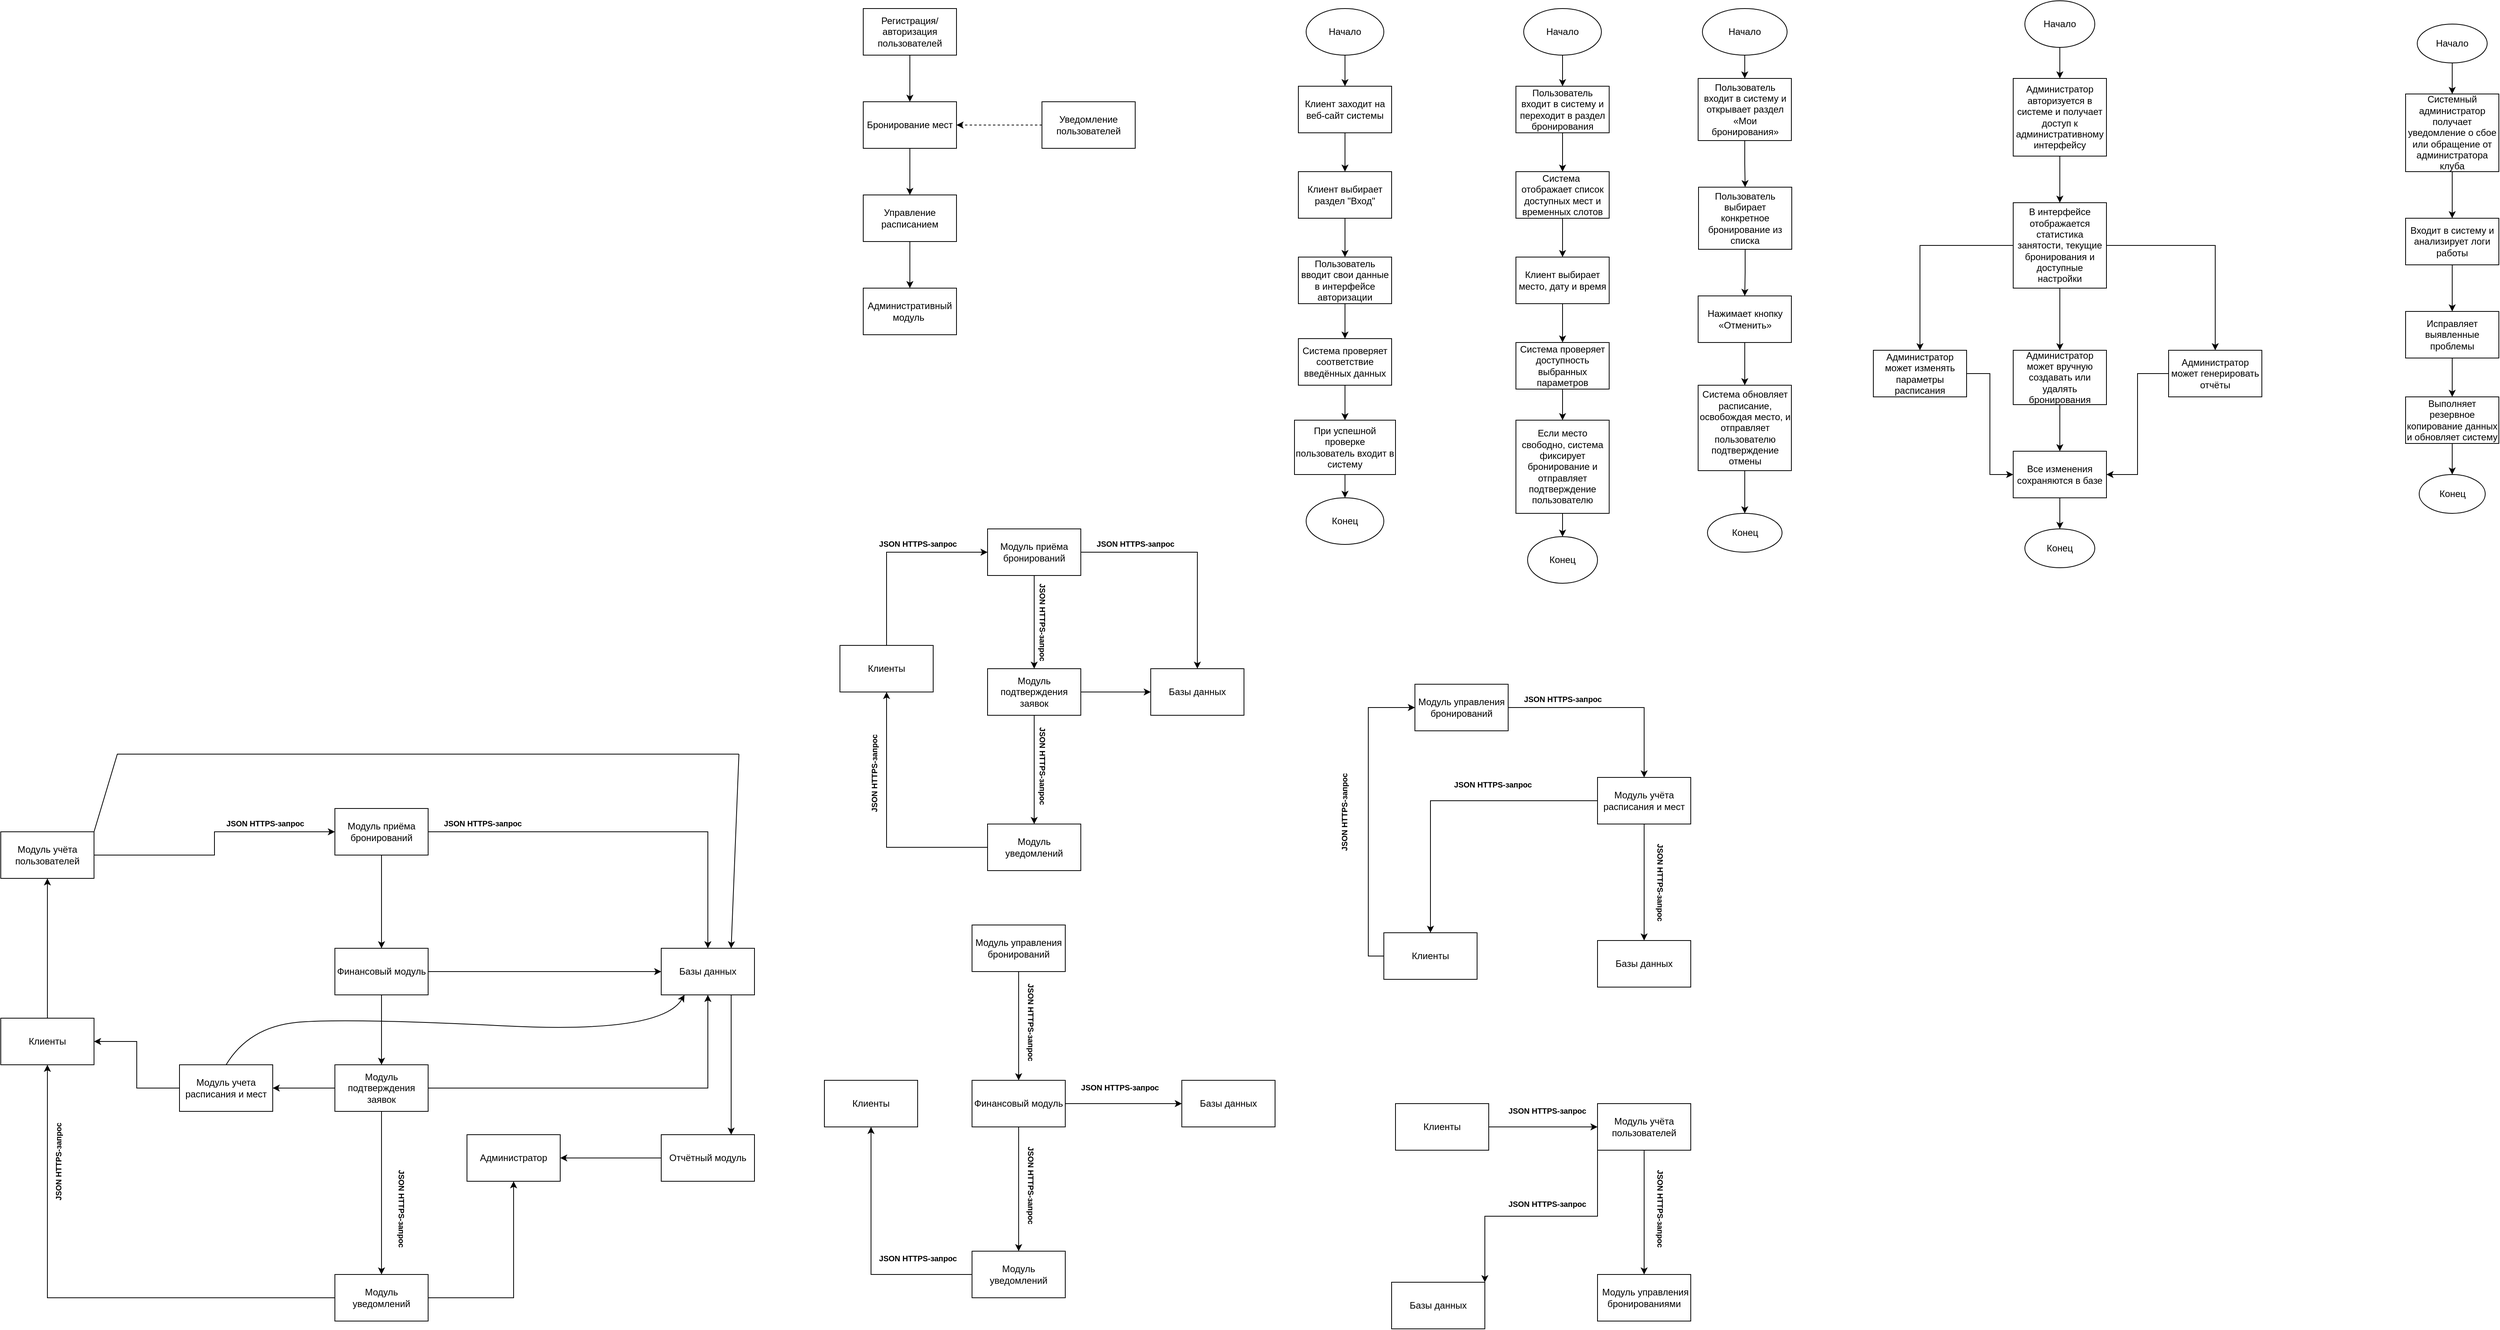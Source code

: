 <mxfile version="25.0.1">
  <diagram name="Страница — 1" id="2zbmFw_WOKYykeZ0wJA3">
    <mxGraphModel dx="4188" dy="932" grid="1" gridSize="10" guides="1" tooltips="1" connect="1" arrows="1" fold="1" page="1" pageScale="1" pageWidth="827" pageHeight="1169" math="0" shadow="0">
      <root>
        <mxCell id="0" />
        <mxCell id="1" parent="0" />
        <mxCell id="uDWhPEOCPgJteCF4P3Pc-1" value="Регистрация/авторизация пользователей" style="rounded=0;whiteSpace=wrap;html=1;" vertex="1" parent="1">
          <mxGeometry x="90" y="100" width="120" height="60" as="geometry" />
        </mxCell>
        <mxCell id="uDWhPEOCPgJteCF4P3Pc-7" style="edgeStyle=orthogonalEdgeStyle;rounded=0;orthogonalLoop=1;jettySize=auto;html=1;entryX=0.5;entryY=0;entryDx=0;entryDy=0;" edge="1" parent="1" source="uDWhPEOCPgJteCF4P3Pc-2" target="uDWhPEOCPgJteCF4P3Pc-3">
          <mxGeometry relative="1" as="geometry" />
        </mxCell>
        <mxCell id="uDWhPEOCPgJteCF4P3Pc-2" value="Бронирование мест" style="rounded=0;whiteSpace=wrap;html=1;" vertex="1" parent="1">
          <mxGeometry x="90" y="220" width="120" height="60" as="geometry" />
        </mxCell>
        <mxCell id="uDWhPEOCPgJteCF4P3Pc-8" style="edgeStyle=orthogonalEdgeStyle;rounded=0;orthogonalLoop=1;jettySize=auto;html=1;exitX=0.5;exitY=1;exitDx=0;exitDy=0;entryX=0.5;entryY=0;entryDx=0;entryDy=0;" edge="1" parent="1" source="uDWhPEOCPgJteCF4P3Pc-3" target="uDWhPEOCPgJteCF4P3Pc-5">
          <mxGeometry relative="1" as="geometry" />
        </mxCell>
        <mxCell id="uDWhPEOCPgJteCF4P3Pc-3" value="Управление расписанием" style="rounded=0;whiteSpace=wrap;html=1;" vertex="1" parent="1">
          <mxGeometry x="90" y="340" width="120" height="60" as="geometry" />
        </mxCell>
        <mxCell id="uDWhPEOCPgJteCF4P3Pc-9" style="edgeStyle=orthogonalEdgeStyle;rounded=0;orthogonalLoop=1;jettySize=auto;html=1;exitX=0;exitY=0.5;exitDx=0;exitDy=0;entryX=1;entryY=0.5;entryDx=0;entryDy=0;dashed=1;" edge="1" parent="1" source="uDWhPEOCPgJteCF4P3Pc-4" target="uDWhPEOCPgJteCF4P3Pc-2">
          <mxGeometry relative="1" as="geometry" />
        </mxCell>
        <mxCell id="uDWhPEOCPgJteCF4P3Pc-4" value="Уведомление пользователей" style="rounded=0;whiteSpace=wrap;html=1;" vertex="1" parent="1">
          <mxGeometry x="320" y="220" width="120" height="60" as="geometry" />
        </mxCell>
        <mxCell id="uDWhPEOCPgJteCF4P3Pc-5" value="Административный модуль&amp;nbsp;" style="rounded=0;whiteSpace=wrap;html=1;" vertex="1" parent="1">
          <mxGeometry x="90" y="460" width="120" height="60" as="geometry" />
        </mxCell>
        <mxCell id="uDWhPEOCPgJteCF4P3Pc-6" value="" style="endArrow=classic;html=1;rounded=0;exitX=0.5;exitY=1;exitDx=0;exitDy=0;entryX=0.5;entryY=0;entryDx=0;entryDy=0;" edge="1" parent="1" source="uDWhPEOCPgJteCF4P3Pc-1" target="uDWhPEOCPgJteCF4P3Pc-2">
          <mxGeometry width="50" height="50" relative="1" as="geometry">
            <mxPoint x="120" y="380" as="sourcePoint" />
            <mxPoint x="170" y="330" as="targetPoint" />
          </mxGeometry>
        </mxCell>
        <mxCell id="uDWhPEOCPgJteCF4P3Pc-12" value="" style="edgeStyle=orthogonalEdgeStyle;rounded=0;orthogonalLoop=1;jettySize=auto;html=1;" edge="1" parent="1" source="uDWhPEOCPgJteCF4P3Pc-10" target="uDWhPEOCPgJteCF4P3Pc-11">
          <mxGeometry relative="1" as="geometry" />
        </mxCell>
        <mxCell id="uDWhPEOCPgJteCF4P3Pc-10" value="Начало" style="ellipse;whiteSpace=wrap;html=1;" vertex="1" parent="1">
          <mxGeometry x="660" y="100" width="100" height="60" as="geometry" />
        </mxCell>
        <mxCell id="uDWhPEOCPgJteCF4P3Pc-14" value="" style="edgeStyle=orthogonalEdgeStyle;rounded=0;orthogonalLoop=1;jettySize=auto;html=1;" edge="1" parent="1" source="uDWhPEOCPgJteCF4P3Pc-11" target="uDWhPEOCPgJteCF4P3Pc-13">
          <mxGeometry relative="1" as="geometry" />
        </mxCell>
        <mxCell id="uDWhPEOCPgJteCF4P3Pc-11" value="Клиент заходит на веб-сайт системы" style="rounded=0;whiteSpace=wrap;html=1;" vertex="1" parent="1">
          <mxGeometry x="650" y="200" width="120" height="60" as="geometry" />
        </mxCell>
        <mxCell id="uDWhPEOCPgJteCF4P3Pc-16" value="" style="edgeStyle=orthogonalEdgeStyle;rounded=0;orthogonalLoop=1;jettySize=auto;html=1;" edge="1" parent="1" source="uDWhPEOCPgJteCF4P3Pc-13" target="uDWhPEOCPgJteCF4P3Pc-15">
          <mxGeometry relative="1" as="geometry" />
        </mxCell>
        <mxCell id="uDWhPEOCPgJteCF4P3Pc-13" value="Клиент выбирает раздел &quot;Вход&quot;" style="rounded=0;whiteSpace=wrap;html=1;" vertex="1" parent="1">
          <mxGeometry x="650" y="310" width="120" height="60" as="geometry" />
        </mxCell>
        <mxCell id="uDWhPEOCPgJteCF4P3Pc-22" value="" style="edgeStyle=orthogonalEdgeStyle;rounded=0;orthogonalLoop=1;jettySize=auto;html=1;" edge="1" parent="1" source="uDWhPEOCPgJteCF4P3Pc-15" target="uDWhPEOCPgJteCF4P3Pc-17">
          <mxGeometry relative="1" as="geometry" />
        </mxCell>
        <mxCell id="uDWhPEOCPgJteCF4P3Pc-15" value="Пользователь вводит свои данные в интерфейсе авторизации" style="rounded=0;whiteSpace=wrap;html=1;" vertex="1" parent="1">
          <mxGeometry x="650" y="420" width="120" height="60" as="geometry" />
        </mxCell>
        <mxCell id="uDWhPEOCPgJteCF4P3Pc-19" value="" style="edgeStyle=orthogonalEdgeStyle;rounded=0;orthogonalLoop=1;jettySize=auto;html=1;" edge="1" parent="1" source="uDWhPEOCPgJteCF4P3Pc-17" target="uDWhPEOCPgJteCF4P3Pc-18">
          <mxGeometry relative="1" as="geometry" />
        </mxCell>
        <mxCell id="uDWhPEOCPgJteCF4P3Pc-17" value="Система проверяет соответствие введённых данных" style="rounded=0;whiteSpace=wrap;html=1;" vertex="1" parent="1">
          <mxGeometry x="650" y="525" width="120" height="60" as="geometry" />
        </mxCell>
        <mxCell id="uDWhPEOCPgJteCF4P3Pc-21" value="" style="edgeStyle=orthogonalEdgeStyle;rounded=0;orthogonalLoop=1;jettySize=auto;html=1;" edge="1" parent="1" source="uDWhPEOCPgJteCF4P3Pc-18" target="uDWhPEOCPgJteCF4P3Pc-20">
          <mxGeometry relative="1" as="geometry" />
        </mxCell>
        <mxCell id="uDWhPEOCPgJteCF4P3Pc-18" value="При успешной проверке пользователь входит в систему" style="rounded=0;whiteSpace=wrap;html=1;" vertex="1" parent="1">
          <mxGeometry x="645" y="630" width="130" height="70" as="geometry" />
        </mxCell>
        <mxCell id="uDWhPEOCPgJteCF4P3Pc-20" value="Конец" style="ellipse;whiteSpace=wrap;html=1;" vertex="1" parent="1">
          <mxGeometry x="660" y="730" width="100" height="60" as="geometry" />
        </mxCell>
        <mxCell id="uDWhPEOCPgJteCF4P3Pc-25" value="" style="edgeStyle=orthogonalEdgeStyle;rounded=0;orthogonalLoop=1;jettySize=auto;html=1;" edge="1" parent="1" source="uDWhPEOCPgJteCF4P3Pc-23" target="uDWhPEOCPgJteCF4P3Pc-24">
          <mxGeometry relative="1" as="geometry" />
        </mxCell>
        <mxCell id="uDWhPEOCPgJteCF4P3Pc-23" value="Начало" style="ellipse;whiteSpace=wrap;html=1;" vertex="1" parent="1">
          <mxGeometry x="940" y="100" width="100" height="60" as="geometry" />
        </mxCell>
        <mxCell id="uDWhPEOCPgJteCF4P3Pc-27" value="" style="edgeStyle=orthogonalEdgeStyle;rounded=0;orthogonalLoop=1;jettySize=auto;html=1;" edge="1" parent="1" source="uDWhPEOCPgJteCF4P3Pc-24" target="uDWhPEOCPgJteCF4P3Pc-26">
          <mxGeometry relative="1" as="geometry" />
        </mxCell>
        <mxCell id="uDWhPEOCPgJteCF4P3Pc-24" value="Пользователь входит в систему и переходит в раздел бронирования" style="rounded=0;whiteSpace=wrap;html=1;" vertex="1" parent="1">
          <mxGeometry x="930" y="200" width="120" height="60" as="geometry" />
        </mxCell>
        <mxCell id="uDWhPEOCPgJteCF4P3Pc-29" value="" style="edgeStyle=orthogonalEdgeStyle;rounded=0;orthogonalLoop=1;jettySize=auto;html=1;" edge="1" parent="1" source="uDWhPEOCPgJteCF4P3Pc-26" target="uDWhPEOCPgJteCF4P3Pc-28">
          <mxGeometry relative="1" as="geometry" />
        </mxCell>
        <mxCell id="uDWhPEOCPgJteCF4P3Pc-26" value="Система&amp;nbsp; отображает список доступных мест и временных слотов" style="rounded=0;whiteSpace=wrap;html=1;" vertex="1" parent="1">
          <mxGeometry x="930" y="310" width="120" height="60" as="geometry" />
        </mxCell>
        <mxCell id="uDWhPEOCPgJteCF4P3Pc-31" value="" style="edgeStyle=orthogonalEdgeStyle;rounded=0;orthogonalLoop=1;jettySize=auto;html=1;" edge="1" parent="1" source="uDWhPEOCPgJteCF4P3Pc-28" target="uDWhPEOCPgJteCF4P3Pc-30">
          <mxGeometry relative="1" as="geometry" />
        </mxCell>
        <mxCell id="uDWhPEOCPgJteCF4P3Pc-28" value="Клиент выбирает место, дату и время" style="rounded=0;whiteSpace=wrap;html=1;" vertex="1" parent="1">
          <mxGeometry x="930" y="420" width="120" height="60" as="geometry" />
        </mxCell>
        <mxCell id="uDWhPEOCPgJteCF4P3Pc-33" value="" style="edgeStyle=orthogonalEdgeStyle;rounded=0;orthogonalLoop=1;jettySize=auto;html=1;" edge="1" parent="1" source="uDWhPEOCPgJteCF4P3Pc-30" target="uDWhPEOCPgJteCF4P3Pc-32">
          <mxGeometry relative="1" as="geometry" />
        </mxCell>
        <mxCell id="uDWhPEOCPgJteCF4P3Pc-30" value="Система проверяет доступность выбранных параметров" style="rounded=0;whiteSpace=wrap;html=1;" vertex="1" parent="1">
          <mxGeometry x="930" y="530" width="120" height="60" as="geometry" />
        </mxCell>
        <mxCell id="uDWhPEOCPgJteCF4P3Pc-35" value="" style="edgeStyle=orthogonalEdgeStyle;rounded=0;orthogonalLoop=1;jettySize=auto;html=1;" edge="1" parent="1" source="uDWhPEOCPgJteCF4P3Pc-32" target="uDWhPEOCPgJteCF4P3Pc-34">
          <mxGeometry relative="1" as="geometry" />
        </mxCell>
        <mxCell id="uDWhPEOCPgJteCF4P3Pc-32" value="Если место свободно, система фиксирует бронирование и отправляет подтверждение пользователю" style="rounded=0;whiteSpace=wrap;html=1;" vertex="1" parent="1">
          <mxGeometry x="930" y="630" width="120" height="120" as="geometry" />
        </mxCell>
        <mxCell id="uDWhPEOCPgJteCF4P3Pc-34" value="Конец" style="ellipse;whiteSpace=wrap;html=1;" vertex="1" parent="1">
          <mxGeometry x="945" y="780" width="90" height="60" as="geometry" />
        </mxCell>
        <mxCell id="uDWhPEOCPgJteCF4P3Pc-38" value="" style="edgeStyle=orthogonalEdgeStyle;rounded=0;orthogonalLoop=1;jettySize=auto;html=1;" edge="1" parent="1" source="uDWhPEOCPgJteCF4P3Pc-36" target="uDWhPEOCPgJteCF4P3Pc-37">
          <mxGeometry relative="1" as="geometry" />
        </mxCell>
        <mxCell id="uDWhPEOCPgJteCF4P3Pc-36" value="Начало" style="ellipse;whiteSpace=wrap;html=1;" vertex="1" parent="1">
          <mxGeometry x="1170" y="100" width="109" height="60" as="geometry" />
        </mxCell>
        <mxCell id="uDWhPEOCPgJteCF4P3Pc-40" value="" style="edgeStyle=orthogonalEdgeStyle;rounded=0;orthogonalLoop=1;jettySize=auto;html=1;" edge="1" parent="1" source="uDWhPEOCPgJteCF4P3Pc-37" target="uDWhPEOCPgJteCF4P3Pc-39">
          <mxGeometry relative="1" as="geometry" />
        </mxCell>
        <mxCell id="uDWhPEOCPgJteCF4P3Pc-37" value="Пользователь входит в систему и открывает раздел «Мои бронирования»" style="rounded=0;whiteSpace=wrap;html=1;" vertex="1" parent="1">
          <mxGeometry x="1164.5" y="190" width="120" height="80" as="geometry" />
        </mxCell>
        <mxCell id="uDWhPEOCPgJteCF4P3Pc-42" value="" style="edgeStyle=orthogonalEdgeStyle;rounded=0;orthogonalLoop=1;jettySize=auto;html=1;" edge="1" parent="1" source="uDWhPEOCPgJteCF4P3Pc-39" target="uDWhPEOCPgJteCF4P3Pc-41">
          <mxGeometry relative="1" as="geometry" />
        </mxCell>
        <mxCell id="uDWhPEOCPgJteCF4P3Pc-39" value="Пользователь выбирает конкретное бронирование из списка" style="rounded=0;whiteSpace=wrap;html=1;" vertex="1" parent="1">
          <mxGeometry x="1165" y="330" width="120" height="80" as="geometry" />
        </mxCell>
        <mxCell id="uDWhPEOCPgJteCF4P3Pc-44" value="" style="edgeStyle=orthogonalEdgeStyle;rounded=0;orthogonalLoop=1;jettySize=auto;html=1;" edge="1" parent="1" source="uDWhPEOCPgJteCF4P3Pc-41" target="uDWhPEOCPgJteCF4P3Pc-43">
          <mxGeometry relative="1" as="geometry" />
        </mxCell>
        <mxCell id="uDWhPEOCPgJteCF4P3Pc-41" value="Нажимает кнопку «Отменить»" style="whiteSpace=wrap;html=1;rounded=0;" vertex="1" parent="1">
          <mxGeometry x="1164.5" y="470" width="120" height="60" as="geometry" />
        </mxCell>
        <mxCell id="uDWhPEOCPgJteCF4P3Pc-46" value="" style="edgeStyle=orthogonalEdgeStyle;rounded=0;orthogonalLoop=1;jettySize=auto;html=1;" edge="1" parent="1" source="uDWhPEOCPgJteCF4P3Pc-43" target="uDWhPEOCPgJteCF4P3Pc-45">
          <mxGeometry relative="1" as="geometry" />
        </mxCell>
        <mxCell id="uDWhPEOCPgJteCF4P3Pc-43" value="Система обновляет расписание, освобождая место, и отправляет пользователю подтверждение отмены" style="whiteSpace=wrap;html=1;rounded=0;" vertex="1" parent="1">
          <mxGeometry x="1164.5" y="585" width="120" height="110" as="geometry" />
        </mxCell>
        <mxCell id="uDWhPEOCPgJteCF4P3Pc-45" value="Конец" style="ellipse;whiteSpace=wrap;html=1;" vertex="1" parent="1">
          <mxGeometry x="1176.5" y="750" width="96" height="50" as="geometry" />
        </mxCell>
        <mxCell id="uDWhPEOCPgJteCF4P3Pc-49" value="" style="edgeStyle=orthogonalEdgeStyle;rounded=0;orthogonalLoop=1;jettySize=auto;html=1;" edge="1" parent="1" source="uDWhPEOCPgJteCF4P3Pc-47" target="uDWhPEOCPgJteCF4P3Pc-48">
          <mxGeometry relative="1" as="geometry" />
        </mxCell>
        <mxCell id="uDWhPEOCPgJteCF4P3Pc-47" value="Начало" style="ellipse;whiteSpace=wrap;html=1;" vertex="1" parent="1">
          <mxGeometry x="1585" y="90" width="90" height="60" as="geometry" />
        </mxCell>
        <mxCell id="uDWhPEOCPgJteCF4P3Pc-51" value="" style="edgeStyle=orthogonalEdgeStyle;rounded=0;orthogonalLoop=1;jettySize=auto;html=1;" edge="1" parent="1" source="uDWhPEOCPgJteCF4P3Pc-48" target="uDWhPEOCPgJteCF4P3Pc-50">
          <mxGeometry relative="1" as="geometry" />
        </mxCell>
        <mxCell id="uDWhPEOCPgJteCF4P3Pc-48" value="Администратор авторизуется в системе и получает доступ к административному интерфейсу" style="rounded=0;whiteSpace=wrap;html=1;" vertex="1" parent="1">
          <mxGeometry x="1570" y="190" width="120" height="100" as="geometry" />
        </mxCell>
        <mxCell id="uDWhPEOCPgJteCF4P3Pc-55" style="edgeStyle=orthogonalEdgeStyle;rounded=0;orthogonalLoop=1;jettySize=auto;html=1;entryX=0.5;entryY=0;entryDx=0;entryDy=0;" edge="1" parent="1" source="uDWhPEOCPgJteCF4P3Pc-50" target="uDWhPEOCPgJteCF4P3Pc-52">
          <mxGeometry relative="1" as="geometry" />
        </mxCell>
        <mxCell id="uDWhPEOCPgJteCF4P3Pc-56" style="edgeStyle=orthogonalEdgeStyle;rounded=0;orthogonalLoop=1;jettySize=auto;html=1;entryX=0.5;entryY=0;entryDx=0;entryDy=0;" edge="1" parent="1" source="uDWhPEOCPgJteCF4P3Pc-50" target="uDWhPEOCPgJteCF4P3Pc-53">
          <mxGeometry relative="1" as="geometry" />
        </mxCell>
        <mxCell id="uDWhPEOCPgJteCF4P3Pc-57" style="edgeStyle=orthogonalEdgeStyle;rounded=0;orthogonalLoop=1;jettySize=auto;html=1;entryX=0.5;entryY=0;entryDx=0;entryDy=0;" edge="1" parent="1" source="uDWhPEOCPgJteCF4P3Pc-50" target="uDWhPEOCPgJteCF4P3Pc-54">
          <mxGeometry relative="1" as="geometry" />
        </mxCell>
        <mxCell id="uDWhPEOCPgJteCF4P3Pc-50" value="В интерфейсе отображается статистика занятости, текущие бронирования и доступные настройки" style="rounded=0;whiteSpace=wrap;html=1;" vertex="1" parent="1">
          <mxGeometry x="1570" y="350" width="120" height="110" as="geometry" />
        </mxCell>
        <mxCell id="uDWhPEOCPgJteCF4P3Pc-59" style="edgeStyle=orthogonalEdgeStyle;rounded=0;orthogonalLoop=1;jettySize=auto;html=1;entryX=0;entryY=0.5;entryDx=0;entryDy=0;" edge="1" parent="1" source="uDWhPEOCPgJteCF4P3Pc-52" target="uDWhPEOCPgJteCF4P3Pc-58">
          <mxGeometry relative="1" as="geometry" />
        </mxCell>
        <mxCell id="uDWhPEOCPgJteCF4P3Pc-52" value="Администратор может&amp;nbsp;изменять параметры расписания" style="rounded=0;whiteSpace=wrap;html=1;" vertex="1" parent="1">
          <mxGeometry x="1390" y="540" width="120" height="60" as="geometry" />
        </mxCell>
        <mxCell id="uDWhPEOCPgJteCF4P3Pc-60" style="edgeStyle=orthogonalEdgeStyle;rounded=0;orthogonalLoop=1;jettySize=auto;html=1;entryX=0.5;entryY=0;entryDx=0;entryDy=0;" edge="1" parent="1" source="uDWhPEOCPgJteCF4P3Pc-53" target="uDWhPEOCPgJteCF4P3Pc-58">
          <mxGeometry relative="1" as="geometry" />
        </mxCell>
        <mxCell id="uDWhPEOCPgJteCF4P3Pc-53" value="Администратор может&amp;nbsp;вручную создавать или удалять бронирования" style="rounded=0;whiteSpace=wrap;html=1;" vertex="1" parent="1">
          <mxGeometry x="1570" y="540" width="120" height="70" as="geometry" />
        </mxCell>
        <mxCell id="uDWhPEOCPgJteCF4P3Pc-61" style="edgeStyle=orthogonalEdgeStyle;rounded=0;orthogonalLoop=1;jettySize=auto;html=1;entryX=1;entryY=0.5;entryDx=0;entryDy=0;" edge="1" parent="1" source="uDWhPEOCPgJteCF4P3Pc-54" target="uDWhPEOCPgJteCF4P3Pc-58">
          <mxGeometry relative="1" as="geometry" />
        </mxCell>
        <mxCell id="uDWhPEOCPgJteCF4P3Pc-54" value="Администратор может&amp;nbsp;генерировать отчёты" style="rounded=0;whiteSpace=wrap;html=1;" vertex="1" parent="1">
          <mxGeometry x="1770" y="540" width="120" height="60" as="geometry" />
        </mxCell>
        <mxCell id="uDWhPEOCPgJteCF4P3Pc-63" value="" style="edgeStyle=orthogonalEdgeStyle;rounded=0;orthogonalLoop=1;jettySize=auto;html=1;" edge="1" parent="1" source="uDWhPEOCPgJteCF4P3Pc-58" target="uDWhPEOCPgJteCF4P3Pc-62">
          <mxGeometry relative="1" as="geometry" />
        </mxCell>
        <mxCell id="uDWhPEOCPgJteCF4P3Pc-58" value="Все изменения сохраняются в базе" style="rounded=0;whiteSpace=wrap;html=1;" vertex="1" parent="1">
          <mxGeometry x="1570" y="670" width="120" height="60" as="geometry" />
        </mxCell>
        <mxCell id="uDWhPEOCPgJteCF4P3Pc-62" value="Конец" style="ellipse;whiteSpace=wrap;html=1;" vertex="1" parent="1">
          <mxGeometry x="1585" y="770" width="90" height="50" as="geometry" />
        </mxCell>
        <mxCell id="uDWhPEOCPgJteCF4P3Pc-66" value="" style="edgeStyle=orthogonalEdgeStyle;rounded=0;orthogonalLoop=1;jettySize=auto;html=1;" edge="1" parent="1" source="uDWhPEOCPgJteCF4P3Pc-64" target="uDWhPEOCPgJteCF4P3Pc-65">
          <mxGeometry relative="1" as="geometry" />
        </mxCell>
        <mxCell id="uDWhPEOCPgJteCF4P3Pc-64" value="Начало" style="ellipse;whiteSpace=wrap;html=1;" vertex="1" parent="1">
          <mxGeometry x="2090" y="120" width="90" height="50" as="geometry" />
        </mxCell>
        <mxCell id="uDWhPEOCPgJteCF4P3Pc-68" value="" style="edgeStyle=orthogonalEdgeStyle;rounded=0;orthogonalLoop=1;jettySize=auto;html=1;" edge="1" parent="1" source="uDWhPEOCPgJteCF4P3Pc-65" target="uDWhPEOCPgJteCF4P3Pc-67">
          <mxGeometry relative="1" as="geometry" />
        </mxCell>
        <mxCell id="uDWhPEOCPgJteCF4P3Pc-65" value="Системный администратор получает уведомление о сбое или обращение от администратора клуба" style="rounded=0;whiteSpace=wrap;html=1;" vertex="1" parent="1">
          <mxGeometry x="2075" y="210" width="120" height="100" as="geometry" />
        </mxCell>
        <mxCell id="uDWhPEOCPgJteCF4P3Pc-70" value="" style="edgeStyle=orthogonalEdgeStyle;rounded=0;orthogonalLoop=1;jettySize=auto;html=1;" edge="1" parent="1" source="uDWhPEOCPgJteCF4P3Pc-67" target="uDWhPEOCPgJteCF4P3Pc-69">
          <mxGeometry relative="1" as="geometry" />
        </mxCell>
        <mxCell id="uDWhPEOCPgJteCF4P3Pc-67" value="Входит в систему и анализирует логи работы" style="rounded=0;whiteSpace=wrap;html=1;" vertex="1" parent="1">
          <mxGeometry x="2075" y="370" width="120" height="60" as="geometry" />
        </mxCell>
        <mxCell id="uDWhPEOCPgJteCF4P3Pc-72" value="" style="edgeStyle=orthogonalEdgeStyle;rounded=0;orthogonalLoop=1;jettySize=auto;html=1;" edge="1" parent="1" source="uDWhPEOCPgJteCF4P3Pc-69" target="uDWhPEOCPgJteCF4P3Pc-71">
          <mxGeometry relative="1" as="geometry" />
        </mxCell>
        <mxCell id="uDWhPEOCPgJteCF4P3Pc-69" value="Исправляет выявленные проблемы" style="rounded=0;whiteSpace=wrap;html=1;" vertex="1" parent="1">
          <mxGeometry x="2075" y="490" width="120" height="60" as="geometry" />
        </mxCell>
        <mxCell id="uDWhPEOCPgJteCF4P3Pc-74" value="" style="edgeStyle=orthogonalEdgeStyle;rounded=0;orthogonalLoop=1;jettySize=auto;html=1;" edge="1" parent="1" source="uDWhPEOCPgJteCF4P3Pc-71" target="uDWhPEOCPgJteCF4P3Pc-73">
          <mxGeometry relative="1" as="geometry" />
        </mxCell>
        <mxCell id="uDWhPEOCPgJteCF4P3Pc-71" value="Выполняет резервное копирование данных и обновляет систему" style="rounded=0;whiteSpace=wrap;html=1;" vertex="1" parent="1">
          <mxGeometry x="2075" y="600" width="120" height="60" as="geometry" />
        </mxCell>
        <mxCell id="uDWhPEOCPgJteCF4P3Pc-73" value="Конец" style="ellipse;whiteSpace=wrap;html=1;" vertex="1" parent="1">
          <mxGeometry x="2092.5" y="700" width="85" height="50" as="geometry" />
        </mxCell>
        <mxCell id="uDWhPEOCPgJteCF4P3Pc-81" style="edgeStyle=orthogonalEdgeStyle;rounded=0;orthogonalLoop=1;jettySize=auto;html=1;exitX=0.5;exitY=0;exitDx=0;exitDy=0;entryX=0;entryY=0.5;entryDx=0;entryDy=0;" edge="1" parent="1" source="uDWhPEOCPgJteCF4P3Pc-75" target="uDWhPEOCPgJteCF4P3Pc-76">
          <mxGeometry relative="1" as="geometry" />
        </mxCell>
        <mxCell id="uDWhPEOCPgJteCF4P3Pc-75" value="Клиенты" style="rounded=0;whiteSpace=wrap;html=1;" vertex="1" parent="1">
          <mxGeometry x="60" y="920" width="120" height="60" as="geometry" />
        </mxCell>
        <mxCell id="uDWhPEOCPgJteCF4P3Pc-82" style="edgeStyle=orthogonalEdgeStyle;rounded=0;orthogonalLoop=1;jettySize=auto;html=1;exitX=1;exitY=0.5;exitDx=0;exitDy=0;entryX=0.5;entryY=0;entryDx=0;entryDy=0;" edge="1" parent="1" source="uDWhPEOCPgJteCF4P3Pc-76" target="uDWhPEOCPgJteCF4P3Pc-77">
          <mxGeometry relative="1" as="geometry" />
        </mxCell>
        <mxCell id="uDWhPEOCPgJteCF4P3Pc-83" style="edgeStyle=orthogonalEdgeStyle;rounded=0;orthogonalLoop=1;jettySize=auto;html=1;exitX=0.5;exitY=1;exitDx=0;exitDy=0;entryX=0.5;entryY=0;entryDx=0;entryDy=0;" edge="1" parent="1" source="uDWhPEOCPgJteCF4P3Pc-76" target="uDWhPEOCPgJteCF4P3Pc-78">
          <mxGeometry relative="1" as="geometry" />
        </mxCell>
        <mxCell id="uDWhPEOCPgJteCF4P3Pc-76" value="Модуль приёма бронирований" style="rounded=0;whiteSpace=wrap;html=1;" vertex="1" parent="1">
          <mxGeometry x="250" y="770" width="120" height="60" as="geometry" />
        </mxCell>
        <mxCell id="uDWhPEOCPgJteCF4P3Pc-77" value="Базы данных" style="rounded=0;whiteSpace=wrap;html=1;" vertex="1" parent="1">
          <mxGeometry x="460" y="950" width="120" height="60" as="geometry" />
        </mxCell>
        <mxCell id="uDWhPEOCPgJteCF4P3Pc-84" style="edgeStyle=orthogonalEdgeStyle;rounded=0;orthogonalLoop=1;jettySize=auto;html=1;exitX=1;exitY=0.5;exitDx=0;exitDy=0;" edge="1" parent="1" source="uDWhPEOCPgJteCF4P3Pc-78" target="uDWhPEOCPgJteCF4P3Pc-77">
          <mxGeometry relative="1" as="geometry" />
        </mxCell>
        <mxCell id="uDWhPEOCPgJteCF4P3Pc-85" value="" style="edgeStyle=orthogonalEdgeStyle;rounded=0;orthogonalLoop=1;jettySize=auto;html=1;" edge="1" parent="1" source="uDWhPEOCPgJteCF4P3Pc-78" target="uDWhPEOCPgJteCF4P3Pc-79">
          <mxGeometry relative="1" as="geometry" />
        </mxCell>
        <mxCell id="uDWhPEOCPgJteCF4P3Pc-78" value="Модуль подтверждения заявок" style="rounded=0;whiteSpace=wrap;html=1;" vertex="1" parent="1">
          <mxGeometry x="250" y="950" width="120" height="60" as="geometry" />
        </mxCell>
        <mxCell id="uDWhPEOCPgJteCF4P3Pc-86" style="edgeStyle=orthogonalEdgeStyle;rounded=0;orthogonalLoop=1;jettySize=auto;html=1;exitX=0;exitY=0.5;exitDx=0;exitDy=0;entryX=0.5;entryY=1;entryDx=0;entryDy=0;" edge="1" parent="1" source="uDWhPEOCPgJteCF4P3Pc-79" target="uDWhPEOCPgJteCF4P3Pc-75">
          <mxGeometry relative="1" as="geometry" />
        </mxCell>
        <mxCell id="uDWhPEOCPgJteCF4P3Pc-79" value="Модуль уведомлений" style="rounded=0;whiteSpace=wrap;html=1;" vertex="1" parent="1">
          <mxGeometry x="250" y="1150" width="120" height="60" as="geometry" />
        </mxCell>
        <mxCell id="uDWhPEOCPgJteCF4P3Pc-87" value="&lt;font style=&quot;font-size: 10px;&quot;&gt;JSON HTTPS-запрос&lt;/font&gt;" style="text;strokeColor=none;fillColor=none;html=1;fontSize=24;fontStyle=1;verticalAlign=middle;align=center;" vertex="1" parent="1">
          <mxGeometry x="100" y="760" width="120" height="50" as="geometry" />
        </mxCell>
        <mxCell id="uDWhPEOCPgJteCF4P3Pc-88" value="&lt;font style=&quot;font-size: 10px;&quot;&gt;JSON HTTPS-запрос&lt;/font&gt;" style="text;strokeColor=none;fillColor=none;html=1;fontSize=24;fontStyle=1;verticalAlign=middle;align=center;" vertex="1" parent="1">
          <mxGeometry x="380" y="760" width="120" height="50" as="geometry" />
        </mxCell>
        <mxCell id="uDWhPEOCPgJteCF4P3Pc-89" value="&lt;font style=&quot;font-size: 10px;&quot;&gt;JSON HTTPS-запрос&lt;/font&gt;" style="text;strokeColor=none;fillColor=none;html=1;fontSize=24;fontStyle=1;verticalAlign=middle;align=center;rotation=90;" vertex="1" parent="1">
          <mxGeometry x="290" y="880" width="70" height="20" as="geometry" />
        </mxCell>
        <mxCell id="uDWhPEOCPgJteCF4P3Pc-91" value="&lt;font style=&quot;font-size: 10px;&quot;&gt;JSON HTTPS-запрос&lt;/font&gt;" style="text;strokeColor=none;fillColor=none;html=1;fontSize=24;fontStyle=1;verticalAlign=middle;align=center;rotation=90;" vertex="1" parent="1">
          <mxGeometry x="265" y="1050" width="120" height="50" as="geometry" />
        </mxCell>
        <mxCell id="uDWhPEOCPgJteCF4P3Pc-92" value="&lt;font style=&quot;font-size: 10px;&quot;&gt;JSON HTTPS-запрос&lt;/font&gt;" style="text;strokeColor=none;fillColor=none;html=1;fontSize=24;fontStyle=1;verticalAlign=middle;align=center;rotation=-90;" vertex="1" parent="1">
          <mxGeometry x="40" y="1060" width="120" height="50" as="geometry" />
        </mxCell>
        <mxCell id="uDWhPEOCPgJteCF4P3Pc-96" style="edgeStyle=orthogonalEdgeStyle;rounded=0;orthogonalLoop=1;jettySize=auto;html=1;entryX=0.5;entryY=0;entryDx=0;entryDy=0;" edge="1" parent="1" source="uDWhPEOCPgJteCF4P3Pc-93" target="uDWhPEOCPgJteCF4P3Pc-95">
          <mxGeometry relative="1" as="geometry" />
        </mxCell>
        <mxCell id="uDWhPEOCPgJteCF4P3Pc-93" value="Модуль управления бронирований" style="rounded=0;whiteSpace=wrap;html=1;" vertex="1" parent="1">
          <mxGeometry x="800" y="970" width="120" height="60" as="geometry" />
        </mxCell>
        <mxCell id="uDWhPEOCPgJteCF4P3Pc-102" value="" style="edgeStyle=orthogonalEdgeStyle;rounded=0;orthogonalLoop=1;jettySize=auto;html=1;" edge="1" parent="1" source="uDWhPEOCPgJteCF4P3Pc-95" target="uDWhPEOCPgJteCF4P3Pc-97">
          <mxGeometry relative="1" as="geometry" />
        </mxCell>
        <mxCell id="uDWhPEOCPgJteCF4P3Pc-103" style="edgeStyle=orthogonalEdgeStyle;rounded=0;orthogonalLoop=1;jettySize=auto;html=1;" edge="1" parent="1" source="uDWhPEOCPgJteCF4P3Pc-95" target="uDWhPEOCPgJteCF4P3Pc-100">
          <mxGeometry relative="1" as="geometry" />
        </mxCell>
        <mxCell id="uDWhPEOCPgJteCF4P3Pc-95" value="Модуль учёта расписания и мест" style="rounded=0;whiteSpace=wrap;html=1;" vertex="1" parent="1">
          <mxGeometry x="1035" y="1090" width="120" height="60" as="geometry" />
        </mxCell>
        <mxCell id="uDWhPEOCPgJteCF4P3Pc-97" value="Базы данных" style="rounded=0;whiteSpace=wrap;html=1;" vertex="1" parent="1">
          <mxGeometry x="1035" y="1300" width="120" height="60" as="geometry" />
        </mxCell>
        <mxCell id="uDWhPEOCPgJteCF4P3Pc-104" style="edgeStyle=orthogonalEdgeStyle;rounded=0;orthogonalLoop=1;jettySize=auto;html=1;exitX=0;exitY=0.5;exitDx=0;exitDy=0;entryX=0;entryY=0.5;entryDx=0;entryDy=0;" edge="1" parent="1" source="uDWhPEOCPgJteCF4P3Pc-100" target="uDWhPEOCPgJteCF4P3Pc-93">
          <mxGeometry relative="1" as="geometry" />
        </mxCell>
        <mxCell id="uDWhPEOCPgJteCF4P3Pc-100" value="Клиенты" style="rounded=0;whiteSpace=wrap;html=1;" vertex="1" parent="1">
          <mxGeometry x="760" y="1290" width="120" height="60" as="geometry" />
        </mxCell>
        <mxCell id="uDWhPEOCPgJteCF4P3Pc-105" value="&lt;font style=&quot;font-size: 10px;&quot;&gt;JSON HTTPS-запрос&lt;/font&gt;" style="text;strokeColor=none;fillColor=none;html=1;fontSize=24;fontStyle=1;verticalAlign=middle;align=center;" vertex="1" parent="1">
          <mxGeometry x="930" y="960" width="120" height="50" as="geometry" />
        </mxCell>
        <mxCell id="uDWhPEOCPgJteCF4P3Pc-106" value="&lt;font style=&quot;font-size: 10px;&quot;&gt;JSON HTTPS-запрос&lt;/font&gt;" style="text;strokeColor=none;fillColor=none;html=1;fontSize=24;fontStyle=1;verticalAlign=middle;align=center;" vertex="1" parent="1">
          <mxGeometry x="840" y="1070" width="120" height="50" as="geometry" />
        </mxCell>
        <mxCell id="uDWhPEOCPgJteCF4P3Pc-107" value="&lt;font style=&quot;font-size: 10px;&quot;&gt;JSON HTTPS-запрос&lt;/font&gt;" style="text;strokeColor=none;fillColor=none;html=1;fontSize=24;fontStyle=1;verticalAlign=middle;align=center;rotation=-90;" vertex="1" parent="1">
          <mxGeometry x="645" y="1110" width="120" height="50" as="geometry" />
        </mxCell>
        <mxCell id="uDWhPEOCPgJteCF4P3Pc-108" value="&lt;font style=&quot;font-size: 10px;&quot;&gt;JSON HTTPS-запрос&lt;/font&gt;" style="text;strokeColor=none;fillColor=none;html=1;fontSize=24;fontStyle=1;verticalAlign=middle;align=center;rotation=90;" vertex="1" parent="1">
          <mxGeometry x="1060" y="1200" width="120" height="50" as="geometry" />
        </mxCell>
        <mxCell id="uDWhPEOCPgJteCF4P3Pc-117" value="" style="edgeStyle=orthogonalEdgeStyle;rounded=0;orthogonalLoop=1;jettySize=auto;html=1;" edge="1" parent="1" source="uDWhPEOCPgJteCF4P3Pc-109" target="uDWhPEOCPgJteCF4P3Pc-112">
          <mxGeometry relative="1" as="geometry" />
        </mxCell>
        <mxCell id="uDWhPEOCPgJteCF4P3Pc-118" value="" style="edgeStyle=orthogonalEdgeStyle;rounded=0;orthogonalLoop=1;jettySize=auto;html=1;" edge="1" parent="1" source="uDWhPEOCPgJteCF4P3Pc-109" target="uDWhPEOCPgJteCF4P3Pc-114">
          <mxGeometry relative="1" as="geometry" />
        </mxCell>
        <mxCell id="uDWhPEOCPgJteCF4P3Pc-109" value="Финансовый модуль" style="rounded=0;whiteSpace=wrap;html=1;" vertex="1" parent="1">
          <mxGeometry x="230" y="1480" width="120" height="60" as="geometry" />
        </mxCell>
        <mxCell id="uDWhPEOCPgJteCF4P3Pc-116" value="" style="edgeStyle=orthogonalEdgeStyle;rounded=0;orthogonalLoop=1;jettySize=auto;html=1;" edge="1" parent="1" source="uDWhPEOCPgJteCF4P3Pc-110" target="uDWhPEOCPgJteCF4P3Pc-109">
          <mxGeometry relative="1" as="geometry" />
        </mxCell>
        <mxCell id="uDWhPEOCPgJteCF4P3Pc-110" value="Модуль управления бронирований" style="rounded=0;whiteSpace=wrap;html=1;" vertex="1" parent="1">
          <mxGeometry x="230" y="1280" width="120" height="60" as="geometry" />
        </mxCell>
        <mxCell id="uDWhPEOCPgJteCF4P3Pc-112" value="Базы данных" style="rounded=0;whiteSpace=wrap;html=1;" vertex="1" parent="1">
          <mxGeometry x="500" y="1480" width="120" height="60" as="geometry" />
        </mxCell>
        <mxCell id="uDWhPEOCPgJteCF4P3Pc-121" style="edgeStyle=orthogonalEdgeStyle;rounded=0;orthogonalLoop=1;jettySize=auto;html=1;exitX=0;exitY=0.5;exitDx=0;exitDy=0;entryX=0.5;entryY=1;entryDx=0;entryDy=0;" edge="1" parent="1" source="uDWhPEOCPgJteCF4P3Pc-114" target="uDWhPEOCPgJteCF4P3Pc-120">
          <mxGeometry relative="1" as="geometry" />
        </mxCell>
        <mxCell id="uDWhPEOCPgJteCF4P3Pc-114" value="Модуль уведомлений" style="rounded=0;whiteSpace=wrap;html=1;" vertex="1" parent="1">
          <mxGeometry x="230" y="1700" width="120" height="60" as="geometry" />
        </mxCell>
        <mxCell id="uDWhPEOCPgJteCF4P3Pc-120" value="Клиенты" style="rounded=0;whiteSpace=wrap;html=1;" vertex="1" parent="1">
          <mxGeometry x="40" y="1480" width="120" height="60" as="geometry" />
        </mxCell>
        <mxCell id="uDWhPEOCPgJteCF4P3Pc-122" value="&lt;font style=&quot;font-size: 10px;&quot;&gt;JSON HTTPS-запрос&lt;/font&gt;" style="text;strokeColor=none;fillColor=none;html=1;fontSize=24;fontStyle=1;verticalAlign=middle;align=center;rotation=90;" vertex="1" parent="1">
          <mxGeometry x="250" y="1380" width="120" height="50" as="geometry" />
        </mxCell>
        <mxCell id="uDWhPEOCPgJteCF4P3Pc-123" value="&lt;font style=&quot;font-size: 10px;&quot;&gt;JSON HTTPS-запрос&lt;/font&gt;" style="text;strokeColor=none;fillColor=none;html=1;fontSize=24;fontStyle=1;verticalAlign=middle;align=center;rotation=90;" vertex="1" parent="1">
          <mxGeometry x="250" y="1590" width="120" height="50" as="geometry" />
        </mxCell>
        <mxCell id="uDWhPEOCPgJteCF4P3Pc-124" value="&lt;font style=&quot;font-size: 10px;&quot;&gt;JSON HTTPS-запрос&lt;/font&gt;" style="text;strokeColor=none;fillColor=none;html=1;fontSize=24;fontStyle=1;verticalAlign=middle;align=center;rotation=0;" vertex="1" parent="1">
          <mxGeometry x="360" y="1460" width="120" height="50" as="geometry" />
        </mxCell>
        <mxCell id="uDWhPEOCPgJteCF4P3Pc-126" value="&lt;font style=&quot;font-size: 10px;&quot;&gt;JSON HTTPS-запрос&lt;/font&gt;" style="text;strokeColor=none;fillColor=none;html=1;fontSize=24;fontStyle=1;verticalAlign=middle;align=center;rotation=0;" vertex="1" parent="1">
          <mxGeometry x="100" y="1680" width="120" height="50" as="geometry" />
        </mxCell>
        <mxCell id="uDWhPEOCPgJteCF4P3Pc-134" value="" style="edgeStyle=orthogonalEdgeStyle;rounded=0;orthogonalLoop=1;jettySize=auto;html=1;" edge="1" parent="1" source="uDWhPEOCPgJteCF4P3Pc-127" target="uDWhPEOCPgJteCF4P3Pc-129">
          <mxGeometry relative="1" as="geometry" />
        </mxCell>
        <mxCell id="uDWhPEOCPgJteCF4P3Pc-127" value="Клиенты" style="rounded=0;whiteSpace=wrap;html=1;" vertex="1" parent="1">
          <mxGeometry x="775" y="1510" width="120" height="60" as="geometry" />
        </mxCell>
        <mxCell id="uDWhPEOCPgJteCF4P3Pc-135" value="" style="edgeStyle=orthogonalEdgeStyle;rounded=0;orthogonalLoop=1;jettySize=auto;html=1;" edge="1" parent="1" source="uDWhPEOCPgJteCF4P3Pc-129" target="uDWhPEOCPgJteCF4P3Pc-133">
          <mxGeometry relative="1" as="geometry" />
        </mxCell>
        <mxCell id="uDWhPEOCPgJteCF4P3Pc-136" style="edgeStyle=orthogonalEdgeStyle;rounded=0;orthogonalLoop=1;jettySize=auto;html=1;exitX=0;exitY=1;exitDx=0;exitDy=0;entryX=1;entryY=0;entryDx=0;entryDy=0;" edge="1" parent="1" source="uDWhPEOCPgJteCF4P3Pc-129" target="uDWhPEOCPgJteCF4P3Pc-131">
          <mxGeometry relative="1" as="geometry" />
        </mxCell>
        <mxCell id="uDWhPEOCPgJteCF4P3Pc-129" value="Модуль учёта пользователей" style="rounded=0;whiteSpace=wrap;html=1;" vertex="1" parent="1">
          <mxGeometry x="1035" y="1510" width="120" height="60" as="geometry" />
        </mxCell>
        <mxCell id="uDWhPEOCPgJteCF4P3Pc-131" value="Базы данных" style="rounded=0;whiteSpace=wrap;html=1;" vertex="1" parent="1">
          <mxGeometry x="770" y="1740" width="120" height="60" as="geometry" />
        </mxCell>
        <mxCell id="uDWhPEOCPgJteCF4P3Pc-133" value="&amp;nbsp;Модуль управления бронированиями" style="rounded=0;whiteSpace=wrap;html=1;" vertex="1" parent="1">
          <mxGeometry x="1035" y="1730" width="120" height="60" as="geometry" />
        </mxCell>
        <mxCell id="uDWhPEOCPgJteCF4P3Pc-137" value="&lt;font style=&quot;font-size: 10px;&quot;&gt;JSON HTTPS-запрос&lt;/font&gt;" style="text;strokeColor=none;fillColor=none;html=1;fontSize=24;fontStyle=1;verticalAlign=middle;align=center;rotation=90;" vertex="1" parent="1">
          <mxGeometry x="1060" y="1620" width="120" height="50" as="geometry" />
        </mxCell>
        <mxCell id="uDWhPEOCPgJteCF4P3Pc-139" value="&lt;font style=&quot;font-size: 10px;&quot;&gt;JSON HTTPS-запрос&lt;/font&gt;" style="text;strokeColor=none;fillColor=none;html=1;fontSize=24;fontStyle=1;verticalAlign=middle;align=center;rotation=0;" vertex="1" parent="1">
          <mxGeometry x="910" y="1610" width="120" height="50" as="geometry" />
        </mxCell>
        <mxCell id="uDWhPEOCPgJteCF4P3Pc-140" value="&lt;font style=&quot;font-size: 10px;&quot;&gt;JSON HTTPS-запрос&lt;/font&gt;" style="text;strokeColor=none;fillColor=none;html=1;fontSize=24;fontStyle=1;verticalAlign=middle;align=center;rotation=0;" vertex="1" parent="1">
          <mxGeometry x="910" y="1490" width="120" height="50" as="geometry" />
        </mxCell>
        <mxCell id="uDWhPEOCPgJteCF4P3Pc-233" style="edgeStyle=orthogonalEdgeStyle;rounded=0;orthogonalLoop=1;jettySize=auto;html=1;entryX=0.5;entryY=1;entryDx=0;entryDy=0;" edge="1" parent="1" source="uDWhPEOCPgJteCF4P3Pc-194" target="uDWhPEOCPgJteCF4P3Pc-231">
          <mxGeometry relative="1" as="geometry" />
        </mxCell>
        <mxCell id="uDWhPEOCPgJteCF4P3Pc-194" value="Клиенты" style="rounded=0;whiteSpace=wrap;html=1;" vertex="1" parent="1">
          <mxGeometry x="-1020" y="1400" width="120" height="60" as="geometry" />
        </mxCell>
        <mxCell id="uDWhPEOCPgJteCF4P3Pc-227" value="" style="edgeStyle=orthogonalEdgeStyle;rounded=0;orthogonalLoop=1;jettySize=auto;html=1;" edge="1" parent="1" source="uDWhPEOCPgJteCF4P3Pc-197" target="uDWhPEOCPgJteCF4P3Pc-226">
          <mxGeometry relative="1" as="geometry" />
        </mxCell>
        <mxCell id="uDWhPEOCPgJteCF4P3Pc-247" style="edgeStyle=orthogonalEdgeStyle;rounded=0;orthogonalLoop=1;jettySize=auto;html=1;exitX=1;exitY=0.5;exitDx=0;exitDy=0;entryX=0.5;entryY=0;entryDx=0;entryDy=0;" edge="1" parent="1" source="uDWhPEOCPgJteCF4P3Pc-197" target="uDWhPEOCPgJteCF4P3Pc-198">
          <mxGeometry relative="1" as="geometry" />
        </mxCell>
        <mxCell id="uDWhPEOCPgJteCF4P3Pc-197" value="Модуль приёма бронирований" style="rounded=0;whiteSpace=wrap;html=1;" vertex="1" parent="1">
          <mxGeometry x="-590" y="1130" width="120" height="60" as="geometry" />
        </mxCell>
        <mxCell id="uDWhPEOCPgJteCF4P3Pc-243" style="edgeStyle=orthogonalEdgeStyle;rounded=0;orthogonalLoop=1;jettySize=auto;html=1;exitX=0.75;exitY=1;exitDx=0;exitDy=0;entryX=0.75;entryY=0;entryDx=0;entryDy=0;" edge="1" parent="1" source="uDWhPEOCPgJteCF4P3Pc-198" target="uDWhPEOCPgJteCF4P3Pc-242">
          <mxGeometry relative="1" as="geometry" />
        </mxCell>
        <mxCell id="uDWhPEOCPgJteCF4P3Pc-198" value="Базы данных" style="rounded=0;whiteSpace=wrap;html=1;" vertex="1" parent="1">
          <mxGeometry x="-170" y="1310" width="120" height="60" as="geometry" />
        </mxCell>
        <mxCell id="uDWhPEOCPgJteCF4P3Pc-199" style="edgeStyle=orthogonalEdgeStyle;rounded=0;orthogonalLoop=1;jettySize=auto;html=1;exitX=1;exitY=0.5;exitDx=0;exitDy=0;" edge="1" source="uDWhPEOCPgJteCF4P3Pc-201" target="uDWhPEOCPgJteCF4P3Pc-198" parent="1">
          <mxGeometry relative="1" as="geometry" />
        </mxCell>
        <mxCell id="uDWhPEOCPgJteCF4P3Pc-200" value="" style="edgeStyle=orthogonalEdgeStyle;rounded=0;orthogonalLoop=1;jettySize=auto;html=1;" edge="1" source="uDWhPEOCPgJteCF4P3Pc-201" target="uDWhPEOCPgJteCF4P3Pc-203" parent="1">
          <mxGeometry relative="1" as="geometry" />
        </mxCell>
        <mxCell id="uDWhPEOCPgJteCF4P3Pc-249" value="" style="edgeStyle=orthogonalEdgeStyle;rounded=0;orthogonalLoop=1;jettySize=auto;html=1;" edge="1" parent="1" source="uDWhPEOCPgJteCF4P3Pc-201" target="uDWhPEOCPgJteCF4P3Pc-248">
          <mxGeometry relative="1" as="geometry" />
        </mxCell>
        <mxCell id="uDWhPEOCPgJteCF4P3Pc-201" value="Модуль подтверждения заявок" style="rounded=0;whiteSpace=wrap;html=1;" vertex="1" parent="1">
          <mxGeometry x="-590" y="1460" width="120" height="60" as="geometry" />
        </mxCell>
        <mxCell id="uDWhPEOCPgJteCF4P3Pc-202" style="edgeStyle=orthogonalEdgeStyle;rounded=0;orthogonalLoop=1;jettySize=auto;html=1;exitX=0;exitY=0.5;exitDx=0;exitDy=0;entryX=0.5;entryY=1;entryDx=0;entryDy=0;" edge="1" source="uDWhPEOCPgJteCF4P3Pc-203" target="uDWhPEOCPgJteCF4P3Pc-194" parent="1">
          <mxGeometry relative="1" as="geometry" />
        </mxCell>
        <mxCell id="uDWhPEOCPgJteCF4P3Pc-252" style="edgeStyle=orthogonalEdgeStyle;rounded=0;orthogonalLoop=1;jettySize=auto;html=1;exitX=1;exitY=0.5;exitDx=0;exitDy=0;entryX=0.5;entryY=1;entryDx=0;entryDy=0;" edge="1" parent="1" source="uDWhPEOCPgJteCF4P3Pc-203" target="uDWhPEOCPgJteCF4P3Pc-244">
          <mxGeometry relative="1" as="geometry" />
        </mxCell>
        <mxCell id="uDWhPEOCPgJteCF4P3Pc-203" value="Модуль уведомлений" style="rounded=0;whiteSpace=wrap;html=1;" vertex="1" parent="1">
          <mxGeometry x="-590" y="1730" width="120" height="60" as="geometry" />
        </mxCell>
        <mxCell id="uDWhPEOCPgJteCF4P3Pc-204" value="&lt;font style=&quot;font-size: 10px;&quot;&gt;JSON HTTPS-запрос&lt;/font&gt;" style="text;strokeColor=none;fillColor=none;html=1;fontSize=24;fontStyle=1;verticalAlign=middle;align=center;" vertex="1" parent="1">
          <mxGeometry x="-740" y="1120" width="120" height="50" as="geometry" />
        </mxCell>
        <mxCell id="uDWhPEOCPgJteCF4P3Pc-205" value="&lt;font style=&quot;font-size: 10px;&quot;&gt;JSON HTTPS-запрос&lt;/font&gt;" style="text;strokeColor=none;fillColor=none;html=1;fontSize=24;fontStyle=1;verticalAlign=middle;align=center;" vertex="1" parent="1">
          <mxGeometry x="-460" y="1120" width="120" height="50" as="geometry" />
        </mxCell>
        <mxCell id="uDWhPEOCPgJteCF4P3Pc-207" value="&lt;font style=&quot;font-size: 10px;&quot;&gt;JSON HTTPS-запрос&lt;/font&gt;" style="text;strokeColor=none;fillColor=none;html=1;fontSize=24;fontStyle=1;verticalAlign=middle;align=center;rotation=90;" vertex="1" parent="1">
          <mxGeometry x="-560" y="1620" width="120" height="50" as="geometry" />
        </mxCell>
        <mxCell id="uDWhPEOCPgJteCF4P3Pc-208" value="&lt;font style=&quot;font-size: 10px;&quot;&gt;JSON HTTPS-запрос&lt;/font&gt;" style="text;strokeColor=none;fillColor=none;html=1;fontSize=24;fontStyle=1;verticalAlign=middle;align=center;rotation=-90;" vertex="1" parent="1">
          <mxGeometry x="-1010" y="1560" width="120" height="50" as="geometry" />
        </mxCell>
        <mxCell id="uDWhPEOCPgJteCF4P3Pc-228" style="edgeStyle=orthogonalEdgeStyle;rounded=0;orthogonalLoop=1;jettySize=auto;html=1;entryX=0;entryY=0.5;entryDx=0;entryDy=0;" edge="1" parent="1" source="uDWhPEOCPgJteCF4P3Pc-226" target="uDWhPEOCPgJteCF4P3Pc-198">
          <mxGeometry relative="1" as="geometry" />
        </mxCell>
        <mxCell id="uDWhPEOCPgJteCF4P3Pc-229" value="" style="edgeStyle=orthogonalEdgeStyle;rounded=0;orthogonalLoop=1;jettySize=auto;html=1;" edge="1" parent="1" source="uDWhPEOCPgJteCF4P3Pc-226" target="uDWhPEOCPgJteCF4P3Pc-201">
          <mxGeometry relative="1" as="geometry" />
        </mxCell>
        <mxCell id="uDWhPEOCPgJteCF4P3Pc-226" value="Финансовый модуль" style="rounded=0;whiteSpace=wrap;html=1;" vertex="1" parent="1">
          <mxGeometry x="-590" y="1310" width="120" height="60" as="geometry" />
        </mxCell>
        <mxCell id="uDWhPEOCPgJteCF4P3Pc-237" style="edgeStyle=orthogonalEdgeStyle;rounded=0;orthogonalLoop=1;jettySize=auto;html=1;exitX=1;exitY=0.5;exitDx=0;exitDy=0;entryX=0;entryY=0.5;entryDx=0;entryDy=0;" edge="1" parent="1" source="uDWhPEOCPgJteCF4P3Pc-231" target="uDWhPEOCPgJteCF4P3Pc-197">
          <mxGeometry relative="1" as="geometry" />
        </mxCell>
        <mxCell id="uDWhPEOCPgJteCF4P3Pc-231" value="Модуль учёта пользователей" style="rounded=0;whiteSpace=wrap;html=1;" vertex="1" parent="1">
          <mxGeometry x="-1020" y="1160" width="120" height="60" as="geometry" />
        </mxCell>
        <mxCell id="uDWhPEOCPgJteCF4P3Pc-235" value="" style="endArrow=none;html=1;rounded=0;" edge="1" parent="1">
          <mxGeometry width="50" height="50" relative="1" as="geometry">
            <mxPoint x="-900" y="1160" as="sourcePoint" />
            <mxPoint x="-70" y="1060" as="targetPoint" />
            <Array as="points">
              <mxPoint x="-870" y="1060" />
            </Array>
          </mxGeometry>
        </mxCell>
        <mxCell id="uDWhPEOCPgJteCF4P3Pc-236" value="" style="endArrow=classic;html=1;rounded=0;entryX=0.75;entryY=0;entryDx=0;entryDy=0;" edge="1" parent="1" target="uDWhPEOCPgJteCF4P3Pc-198">
          <mxGeometry width="50" height="50" relative="1" as="geometry">
            <mxPoint x="-70" y="1060" as="sourcePoint" />
            <mxPoint x="-10" y="1320" as="targetPoint" />
          </mxGeometry>
        </mxCell>
        <mxCell id="uDWhPEOCPgJteCF4P3Pc-245" style="edgeStyle=orthogonalEdgeStyle;rounded=0;orthogonalLoop=1;jettySize=auto;html=1;exitX=0;exitY=0.5;exitDx=0;exitDy=0;" edge="1" parent="1" source="uDWhPEOCPgJteCF4P3Pc-242" target="uDWhPEOCPgJteCF4P3Pc-244">
          <mxGeometry relative="1" as="geometry" />
        </mxCell>
        <mxCell id="uDWhPEOCPgJteCF4P3Pc-242" value="Отчётный модуль" style="rounded=0;whiteSpace=wrap;html=1;" vertex="1" parent="1">
          <mxGeometry x="-170" y="1550" width="120" height="60" as="geometry" />
        </mxCell>
        <mxCell id="uDWhPEOCPgJteCF4P3Pc-244" value="Администратор" style="rounded=0;whiteSpace=wrap;html=1;" vertex="1" parent="1">
          <mxGeometry x="-420" y="1550" width="120" height="60" as="geometry" />
        </mxCell>
        <mxCell id="uDWhPEOCPgJteCF4P3Pc-250" style="edgeStyle=orthogonalEdgeStyle;rounded=0;orthogonalLoop=1;jettySize=auto;html=1;exitX=0;exitY=0.5;exitDx=0;exitDy=0;entryX=1;entryY=0.5;entryDx=0;entryDy=0;" edge="1" parent="1" source="uDWhPEOCPgJteCF4P3Pc-248" target="uDWhPEOCPgJteCF4P3Pc-194">
          <mxGeometry relative="1" as="geometry" />
        </mxCell>
        <mxCell id="uDWhPEOCPgJteCF4P3Pc-248" value="Модуль учета расписания и мест" style="rounded=0;whiteSpace=wrap;html=1;" vertex="1" parent="1">
          <mxGeometry x="-790" y="1460" width="120" height="60" as="geometry" />
        </mxCell>
        <mxCell id="uDWhPEOCPgJteCF4P3Pc-251" value="" style="curved=1;endArrow=classic;html=1;rounded=0;exitX=0.5;exitY=0;exitDx=0;exitDy=0;entryX=0.25;entryY=1;entryDx=0;entryDy=0;" edge="1" parent="1" source="uDWhPEOCPgJteCF4P3Pc-248" target="uDWhPEOCPgJteCF4P3Pc-198">
          <mxGeometry width="50" height="50" relative="1" as="geometry">
            <mxPoint x="-530" y="1510" as="sourcePoint" />
            <mxPoint x="-150" y="1410" as="targetPoint" />
            <Array as="points">
              <mxPoint x="-700" y="1410" />
              <mxPoint x="-570" y="1400" />
              <mxPoint x="-170" y="1420" />
            </Array>
          </mxGeometry>
        </mxCell>
      </root>
    </mxGraphModel>
  </diagram>
</mxfile>
